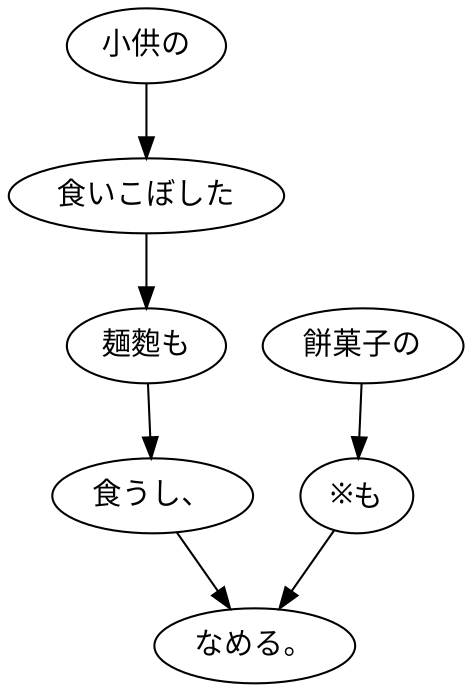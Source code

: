 digraph graph544 {
	node0 [label="小供の"];
	node1 [label="食いこぼした"];
	node2 [label="麺麭も"];
	node3 [label="食うし、"];
	node4 [label="餅菓子の"];
	node5 [label="※も"];
	node6 [label="なめる。"];
	node0 -> node1;
	node1 -> node2;
	node2 -> node3;
	node3 -> node6;
	node4 -> node5;
	node5 -> node6;
}
